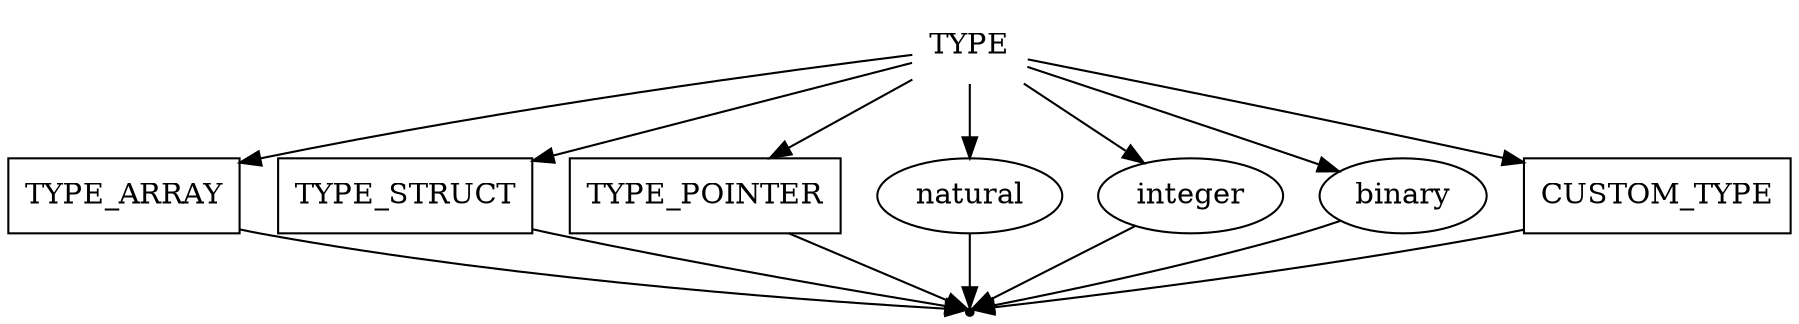digraph TYPE {
    start [label=TYPE shape=plaintext]
    type_array [label=TYPE_ARRAY shape=box]
    type_struct [label=TYPE_STRUCT shape=box]
    type_pointer [label=TYPE_POINTER shape=box]
    natural [label="natural" shape=oval]
    integer [label="integer" shape=oval]
    binary [label="binary" shape=oval]
    custom_type [label=CUSTOM_TYPE shape=box]
    end [label="" shape=point]

    start -> type_array
    start -> type_struct
    start -> type_pointer
    start -> natural
    start -> integer
    start -> binary
    start -> custom_type

    type_array -> end
    type_struct -> end
    type_pointer -> end
    natural -> end
    integer -> end
    binary -> end
    custom_type -> end
}